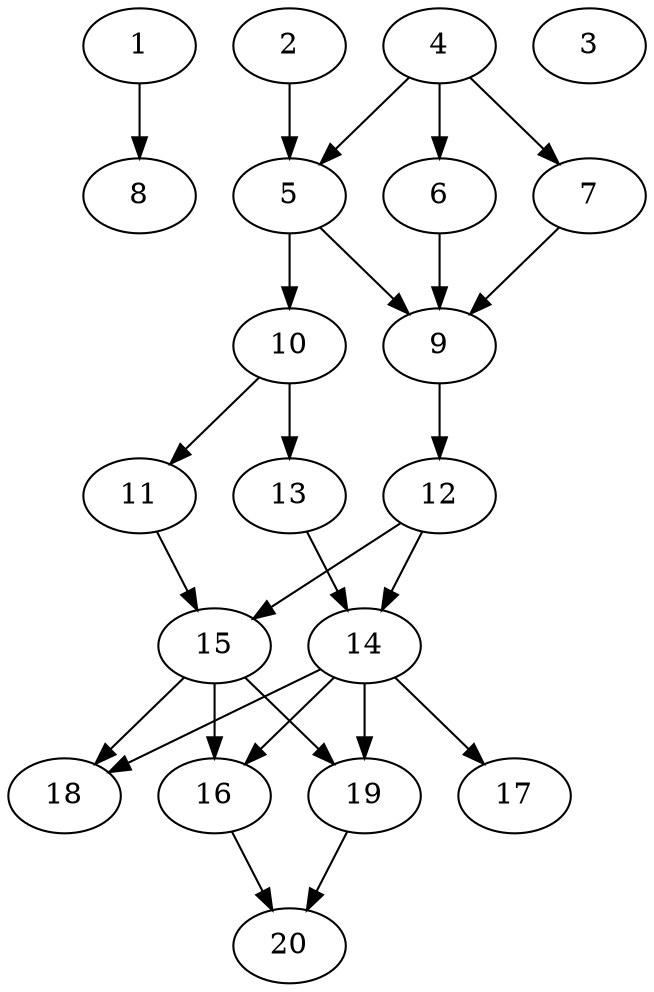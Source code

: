 // DAG automatically generated by daggen at Sat Jul 27 15:36:23 2019
// ./daggen --dot -n 20 --ccr 0.5 --fat 0.4 --regular 0.5 --density 0.7 --mindata 5242880 --maxdata 52428800 
digraph G {
  1 [size="78471168", alpha="0.01", expect_size="39235584"] 
  1 -> 8 [size ="39235584"]
  2 [size="73574400", alpha="0.05", expect_size="36787200"] 
  2 -> 5 [size ="36787200"]
  3 [size="14651392", alpha="0.15", expect_size="7325696"] 
  4 [size="99383296", alpha="0.04", expect_size="49691648"] 
  4 -> 5 [size ="49691648"]
  4 -> 6 [size ="49691648"]
  4 -> 7 [size ="49691648"]
  5 [size="58030080", alpha="0.09", expect_size="29015040"] 
  5 -> 9 [size ="29015040"]
  5 -> 10 [size ="29015040"]
  6 [size="11212800", alpha="0.02", expect_size="5606400"] 
  6 -> 9 [size ="5606400"]
  7 [size="23052288", alpha="0.18", expect_size="11526144"] 
  7 -> 9 [size ="11526144"]
  8 [size="46974976", alpha="0.14", expect_size="23487488"] 
  9 [size="35442688", alpha="0.19", expect_size="17721344"] 
  9 -> 12 [size ="17721344"]
  10 [size="15249408", alpha="0.16", expect_size="7624704"] 
  10 -> 11 [size ="7624704"]
  10 -> 13 [size ="7624704"]
  11 [size="29753344", alpha="0.13", expect_size="14876672"] 
  11 -> 15 [size ="14876672"]
  12 [size="35176448", alpha="0.04", expect_size="17588224"] 
  12 -> 14 [size ="17588224"]
  12 -> 15 [size ="17588224"]
  13 [size="58705920", alpha="0.12", expect_size="29352960"] 
  13 -> 14 [size ="29352960"]
  14 [size="33200128", alpha="0.16", expect_size="16600064"] 
  14 -> 16 [size ="16600064"]
  14 -> 17 [size ="16600064"]
  14 -> 18 [size ="16600064"]
  14 -> 19 [size ="16600064"]
  15 [size="54091776", alpha="0.10", expect_size="27045888"] 
  15 -> 16 [size ="27045888"]
  15 -> 18 [size ="27045888"]
  15 -> 19 [size ="27045888"]
  16 [size="95510528", alpha="0.19", expect_size="47755264"] 
  16 -> 20 [size ="47755264"]
  17 [size="104187904", alpha="0.03", expect_size="52093952"] 
  18 [size="92682240", alpha="0.08", expect_size="46341120"] 
  19 [size="64256000", alpha="0.14", expect_size="32128000"] 
  19 -> 20 [size ="32128000"]
  20 [size="59711488", alpha="0.04", expect_size="29855744"] 
}
